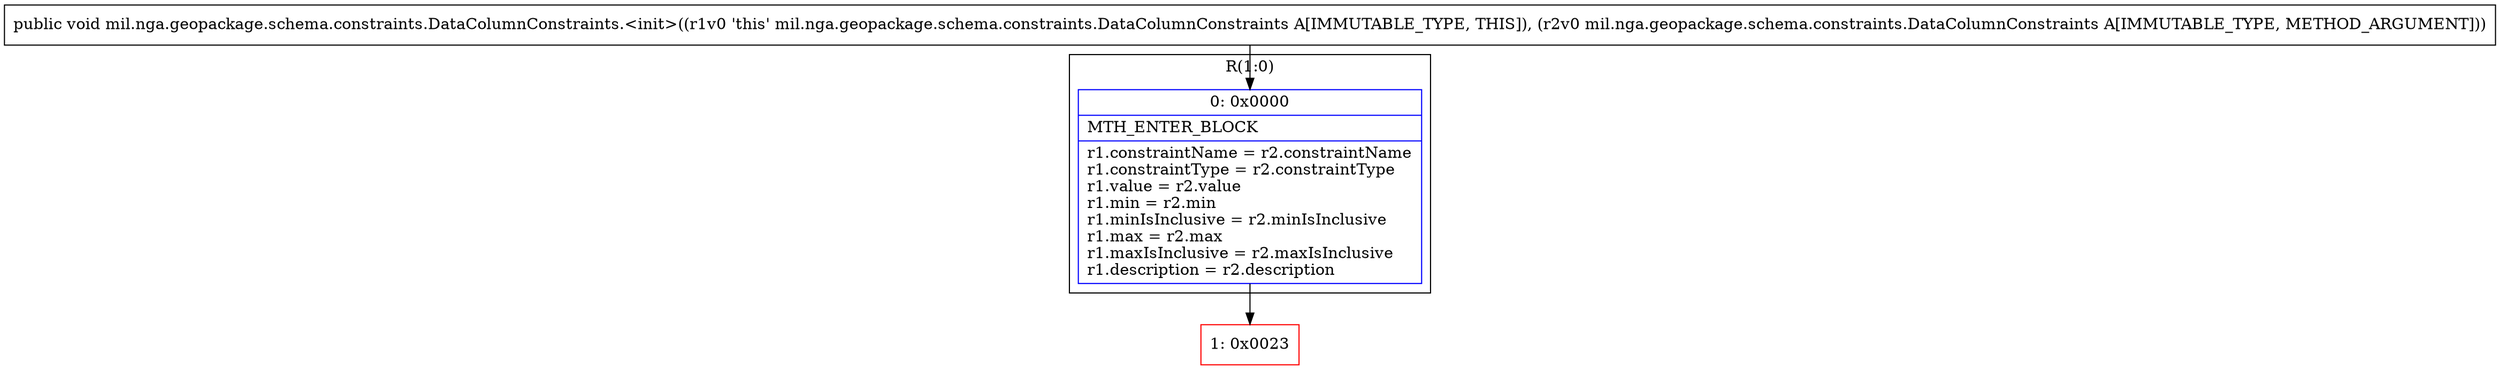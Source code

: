 digraph "CFG formil.nga.geopackage.schema.constraints.DataColumnConstraints.\<init\>(Lmil\/nga\/geopackage\/schema\/constraints\/DataColumnConstraints;)V" {
subgraph cluster_Region_2012840330 {
label = "R(1:0)";
node [shape=record,color=blue];
Node_0 [shape=record,label="{0\:\ 0x0000|MTH_ENTER_BLOCK\l|r1.constraintName = r2.constraintName\lr1.constraintType = r2.constraintType\lr1.value = r2.value\lr1.min = r2.min\lr1.minIsInclusive = r2.minIsInclusive\lr1.max = r2.max\lr1.maxIsInclusive = r2.maxIsInclusive\lr1.description = r2.description\l}"];
}
Node_1 [shape=record,color=red,label="{1\:\ 0x0023}"];
MethodNode[shape=record,label="{public void mil.nga.geopackage.schema.constraints.DataColumnConstraints.\<init\>((r1v0 'this' mil.nga.geopackage.schema.constraints.DataColumnConstraints A[IMMUTABLE_TYPE, THIS]), (r2v0 mil.nga.geopackage.schema.constraints.DataColumnConstraints A[IMMUTABLE_TYPE, METHOD_ARGUMENT])) }"];
MethodNode -> Node_0;
Node_0 -> Node_1;
}

